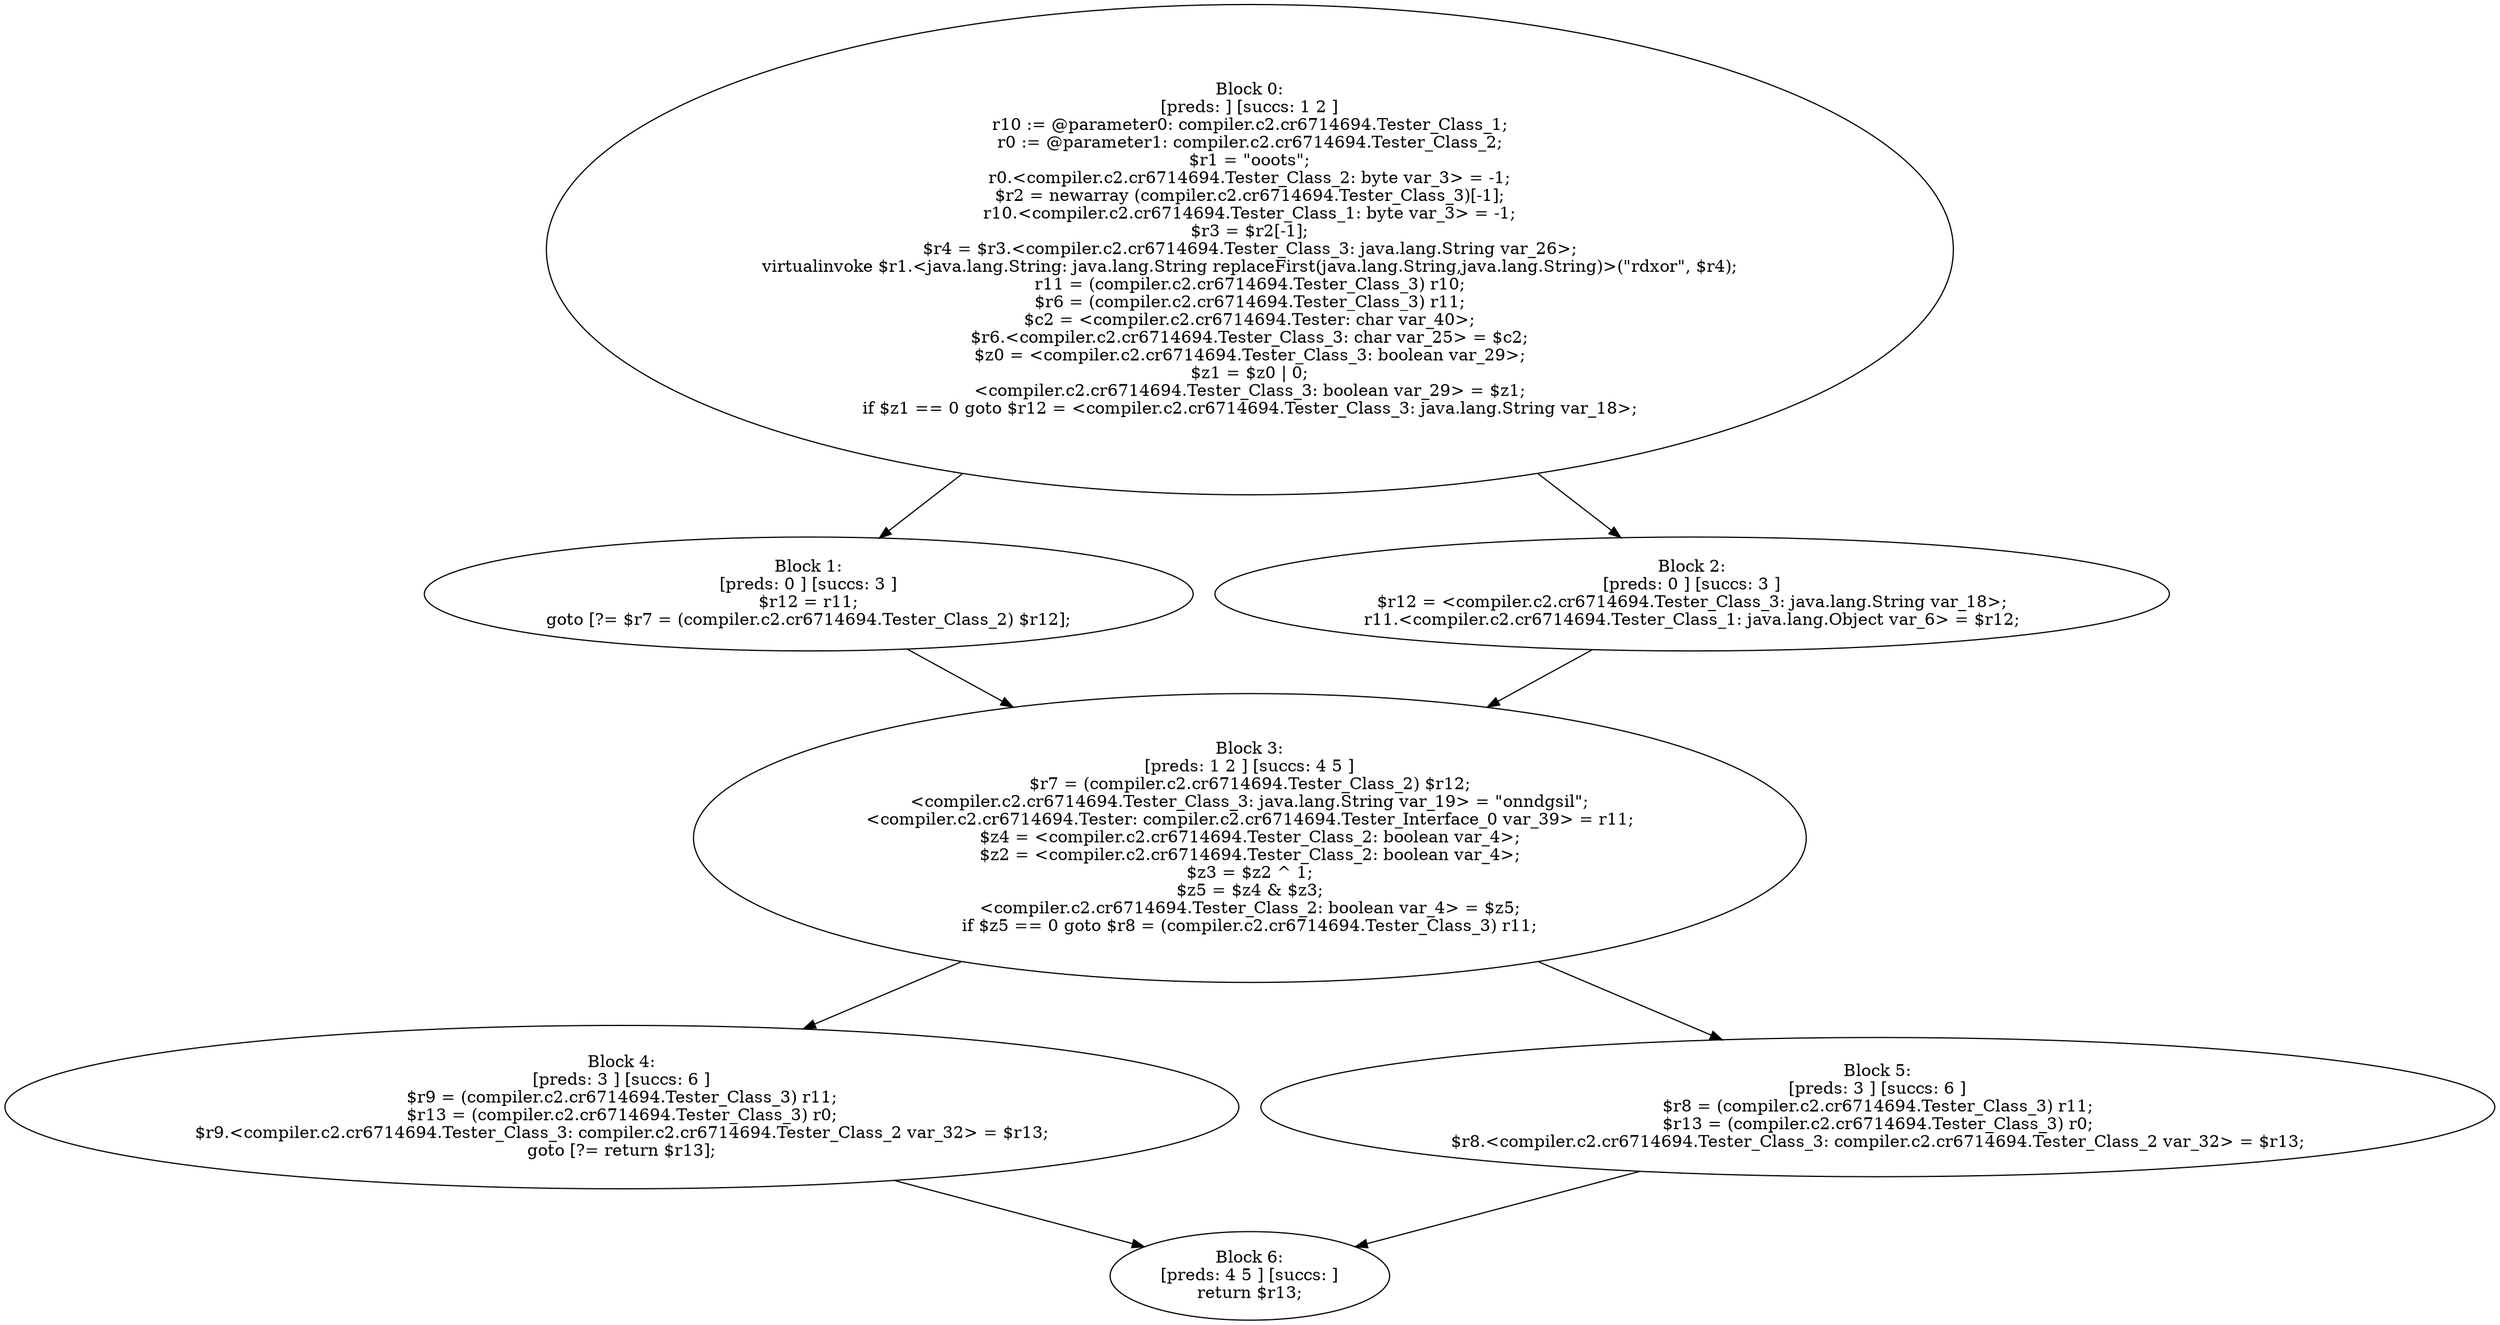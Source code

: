digraph "unitGraph" {
    "Block 0:
[preds: ] [succs: 1 2 ]
r10 := @parameter0: compiler.c2.cr6714694.Tester_Class_1;
r0 := @parameter1: compiler.c2.cr6714694.Tester_Class_2;
$r1 = \"ooots\";
r0.<compiler.c2.cr6714694.Tester_Class_2: byte var_3> = -1;
$r2 = newarray (compiler.c2.cr6714694.Tester_Class_3)[-1];
r10.<compiler.c2.cr6714694.Tester_Class_1: byte var_3> = -1;
$r3 = $r2[-1];
$r4 = $r3.<compiler.c2.cr6714694.Tester_Class_3: java.lang.String var_26>;
virtualinvoke $r1.<java.lang.String: java.lang.String replaceFirst(java.lang.String,java.lang.String)>(\"rdxor\", $r4);
r11 = (compiler.c2.cr6714694.Tester_Class_3) r10;
$r6 = (compiler.c2.cr6714694.Tester_Class_3) r11;
$c2 = <compiler.c2.cr6714694.Tester: char var_40>;
$r6.<compiler.c2.cr6714694.Tester_Class_3: char var_25> = $c2;
$z0 = <compiler.c2.cr6714694.Tester_Class_3: boolean var_29>;
$z1 = $z0 | 0;
<compiler.c2.cr6714694.Tester_Class_3: boolean var_29> = $z1;
if $z1 == 0 goto $r12 = <compiler.c2.cr6714694.Tester_Class_3: java.lang.String var_18>;
"
    "Block 1:
[preds: 0 ] [succs: 3 ]
$r12 = r11;
goto [?= $r7 = (compiler.c2.cr6714694.Tester_Class_2) $r12];
"
    "Block 2:
[preds: 0 ] [succs: 3 ]
$r12 = <compiler.c2.cr6714694.Tester_Class_3: java.lang.String var_18>;
r11.<compiler.c2.cr6714694.Tester_Class_1: java.lang.Object var_6> = $r12;
"
    "Block 3:
[preds: 1 2 ] [succs: 4 5 ]
$r7 = (compiler.c2.cr6714694.Tester_Class_2) $r12;
<compiler.c2.cr6714694.Tester_Class_3: java.lang.String var_19> = \"onndgsil\";
<compiler.c2.cr6714694.Tester: compiler.c2.cr6714694.Tester_Interface_0 var_39> = r11;
$z4 = <compiler.c2.cr6714694.Tester_Class_2: boolean var_4>;
$z2 = <compiler.c2.cr6714694.Tester_Class_2: boolean var_4>;
$z3 = $z2 ^ 1;
$z5 = $z4 & $z3;
<compiler.c2.cr6714694.Tester_Class_2: boolean var_4> = $z5;
if $z5 == 0 goto $r8 = (compiler.c2.cr6714694.Tester_Class_3) r11;
"
    "Block 4:
[preds: 3 ] [succs: 6 ]
$r9 = (compiler.c2.cr6714694.Tester_Class_3) r11;
$r13 = (compiler.c2.cr6714694.Tester_Class_3) r0;
$r9.<compiler.c2.cr6714694.Tester_Class_3: compiler.c2.cr6714694.Tester_Class_2 var_32> = $r13;
goto [?= return $r13];
"
    "Block 5:
[preds: 3 ] [succs: 6 ]
$r8 = (compiler.c2.cr6714694.Tester_Class_3) r11;
$r13 = (compiler.c2.cr6714694.Tester_Class_3) r0;
$r8.<compiler.c2.cr6714694.Tester_Class_3: compiler.c2.cr6714694.Tester_Class_2 var_32> = $r13;
"
    "Block 6:
[preds: 4 5 ] [succs: ]
return $r13;
"
    "Block 0:
[preds: ] [succs: 1 2 ]
r10 := @parameter0: compiler.c2.cr6714694.Tester_Class_1;
r0 := @parameter1: compiler.c2.cr6714694.Tester_Class_2;
$r1 = \"ooots\";
r0.<compiler.c2.cr6714694.Tester_Class_2: byte var_3> = -1;
$r2 = newarray (compiler.c2.cr6714694.Tester_Class_3)[-1];
r10.<compiler.c2.cr6714694.Tester_Class_1: byte var_3> = -1;
$r3 = $r2[-1];
$r4 = $r3.<compiler.c2.cr6714694.Tester_Class_3: java.lang.String var_26>;
virtualinvoke $r1.<java.lang.String: java.lang.String replaceFirst(java.lang.String,java.lang.String)>(\"rdxor\", $r4);
r11 = (compiler.c2.cr6714694.Tester_Class_3) r10;
$r6 = (compiler.c2.cr6714694.Tester_Class_3) r11;
$c2 = <compiler.c2.cr6714694.Tester: char var_40>;
$r6.<compiler.c2.cr6714694.Tester_Class_3: char var_25> = $c2;
$z0 = <compiler.c2.cr6714694.Tester_Class_3: boolean var_29>;
$z1 = $z0 | 0;
<compiler.c2.cr6714694.Tester_Class_3: boolean var_29> = $z1;
if $z1 == 0 goto $r12 = <compiler.c2.cr6714694.Tester_Class_3: java.lang.String var_18>;
"->"Block 1:
[preds: 0 ] [succs: 3 ]
$r12 = r11;
goto [?= $r7 = (compiler.c2.cr6714694.Tester_Class_2) $r12];
";
    "Block 0:
[preds: ] [succs: 1 2 ]
r10 := @parameter0: compiler.c2.cr6714694.Tester_Class_1;
r0 := @parameter1: compiler.c2.cr6714694.Tester_Class_2;
$r1 = \"ooots\";
r0.<compiler.c2.cr6714694.Tester_Class_2: byte var_3> = -1;
$r2 = newarray (compiler.c2.cr6714694.Tester_Class_3)[-1];
r10.<compiler.c2.cr6714694.Tester_Class_1: byte var_3> = -1;
$r3 = $r2[-1];
$r4 = $r3.<compiler.c2.cr6714694.Tester_Class_3: java.lang.String var_26>;
virtualinvoke $r1.<java.lang.String: java.lang.String replaceFirst(java.lang.String,java.lang.String)>(\"rdxor\", $r4);
r11 = (compiler.c2.cr6714694.Tester_Class_3) r10;
$r6 = (compiler.c2.cr6714694.Tester_Class_3) r11;
$c2 = <compiler.c2.cr6714694.Tester: char var_40>;
$r6.<compiler.c2.cr6714694.Tester_Class_3: char var_25> = $c2;
$z0 = <compiler.c2.cr6714694.Tester_Class_3: boolean var_29>;
$z1 = $z0 | 0;
<compiler.c2.cr6714694.Tester_Class_3: boolean var_29> = $z1;
if $z1 == 0 goto $r12 = <compiler.c2.cr6714694.Tester_Class_3: java.lang.String var_18>;
"->"Block 2:
[preds: 0 ] [succs: 3 ]
$r12 = <compiler.c2.cr6714694.Tester_Class_3: java.lang.String var_18>;
r11.<compiler.c2.cr6714694.Tester_Class_1: java.lang.Object var_6> = $r12;
";
    "Block 1:
[preds: 0 ] [succs: 3 ]
$r12 = r11;
goto [?= $r7 = (compiler.c2.cr6714694.Tester_Class_2) $r12];
"->"Block 3:
[preds: 1 2 ] [succs: 4 5 ]
$r7 = (compiler.c2.cr6714694.Tester_Class_2) $r12;
<compiler.c2.cr6714694.Tester_Class_3: java.lang.String var_19> = \"onndgsil\";
<compiler.c2.cr6714694.Tester: compiler.c2.cr6714694.Tester_Interface_0 var_39> = r11;
$z4 = <compiler.c2.cr6714694.Tester_Class_2: boolean var_4>;
$z2 = <compiler.c2.cr6714694.Tester_Class_2: boolean var_4>;
$z3 = $z2 ^ 1;
$z5 = $z4 & $z3;
<compiler.c2.cr6714694.Tester_Class_2: boolean var_4> = $z5;
if $z5 == 0 goto $r8 = (compiler.c2.cr6714694.Tester_Class_3) r11;
";
    "Block 2:
[preds: 0 ] [succs: 3 ]
$r12 = <compiler.c2.cr6714694.Tester_Class_3: java.lang.String var_18>;
r11.<compiler.c2.cr6714694.Tester_Class_1: java.lang.Object var_6> = $r12;
"->"Block 3:
[preds: 1 2 ] [succs: 4 5 ]
$r7 = (compiler.c2.cr6714694.Tester_Class_2) $r12;
<compiler.c2.cr6714694.Tester_Class_3: java.lang.String var_19> = \"onndgsil\";
<compiler.c2.cr6714694.Tester: compiler.c2.cr6714694.Tester_Interface_0 var_39> = r11;
$z4 = <compiler.c2.cr6714694.Tester_Class_2: boolean var_4>;
$z2 = <compiler.c2.cr6714694.Tester_Class_2: boolean var_4>;
$z3 = $z2 ^ 1;
$z5 = $z4 & $z3;
<compiler.c2.cr6714694.Tester_Class_2: boolean var_4> = $z5;
if $z5 == 0 goto $r8 = (compiler.c2.cr6714694.Tester_Class_3) r11;
";
    "Block 3:
[preds: 1 2 ] [succs: 4 5 ]
$r7 = (compiler.c2.cr6714694.Tester_Class_2) $r12;
<compiler.c2.cr6714694.Tester_Class_3: java.lang.String var_19> = \"onndgsil\";
<compiler.c2.cr6714694.Tester: compiler.c2.cr6714694.Tester_Interface_0 var_39> = r11;
$z4 = <compiler.c2.cr6714694.Tester_Class_2: boolean var_4>;
$z2 = <compiler.c2.cr6714694.Tester_Class_2: boolean var_4>;
$z3 = $z2 ^ 1;
$z5 = $z4 & $z3;
<compiler.c2.cr6714694.Tester_Class_2: boolean var_4> = $z5;
if $z5 == 0 goto $r8 = (compiler.c2.cr6714694.Tester_Class_3) r11;
"->"Block 4:
[preds: 3 ] [succs: 6 ]
$r9 = (compiler.c2.cr6714694.Tester_Class_3) r11;
$r13 = (compiler.c2.cr6714694.Tester_Class_3) r0;
$r9.<compiler.c2.cr6714694.Tester_Class_3: compiler.c2.cr6714694.Tester_Class_2 var_32> = $r13;
goto [?= return $r13];
";
    "Block 3:
[preds: 1 2 ] [succs: 4 5 ]
$r7 = (compiler.c2.cr6714694.Tester_Class_2) $r12;
<compiler.c2.cr6714694.Tester_Class_3: java.lang.String var_19> = \"onndgsil\";
<compiler.c2.cr6714694.Tester: compiler.c2.cr6714694.Tester_Interface_0 var_39> = r11;
$z4 = <compiler.c2.cr6714694.Tester_Class_2: boolean var_4>;
$z2 = <compiler.c2.cr6714694.Tester_Class_2: boolean var_4>;
$z3 = $z2 ^ 1;
$z5 = $z4 & $z3;
<compiler.c2.cr6714694.Tester_Class_2: boolean var_4> = $z5;
if $z5 == 0 goto $r8 = (compiler.c2.cr6714694.Tester_Class_3) r11;
"->"Block 5:
[preds: 3 ] [succs: 6 ]
$r8 = (compiler.c2.cr6714694.Tester_Class_3) r11;
$r13 = (compiler.c2.cr6714694.Tester_Class_3) r0;
$r8.<compiler.c2.cr6714694.Tester_Class_3: compiler.c2.cr6714694.Tester_Class_2 var_32> = $r13;
";
    "Block 4:
[preds: 3 ] [succs: 6 ]
$r9 = (compiler.c2.cr6714694.Tester_Class_3) r11;
$r13 = (compiler.c2.cr6714694.Tester_Class_3) r0;
$r9.<compiler.c2.cr6714694.Tester_Class_3: compiler.c2.cr6714694.Tester_Class_2 var_32> = $r13;
goto [?= return $r13];
"->"Block 6:
[preds: 4 5 ] [succs: ]
return $r13;
";
    "Block 5:
[preds: 3 ] [succs: 6 ]
$r8 = (compiler.c2.cr6714694.Tester_Class_3) r11;
$r13 = (compiler.c2.cr6714694.Tester_Class_3) r0;
$r8.<compiler.c2.cr6714694.Tester_Class_3: compiler.c2.cr6714694.Tester_Class_2 var_32> = $r13;
"->"Block 6:
[preds: 4 5 ] [succs: ]
return $r13;
";
}
